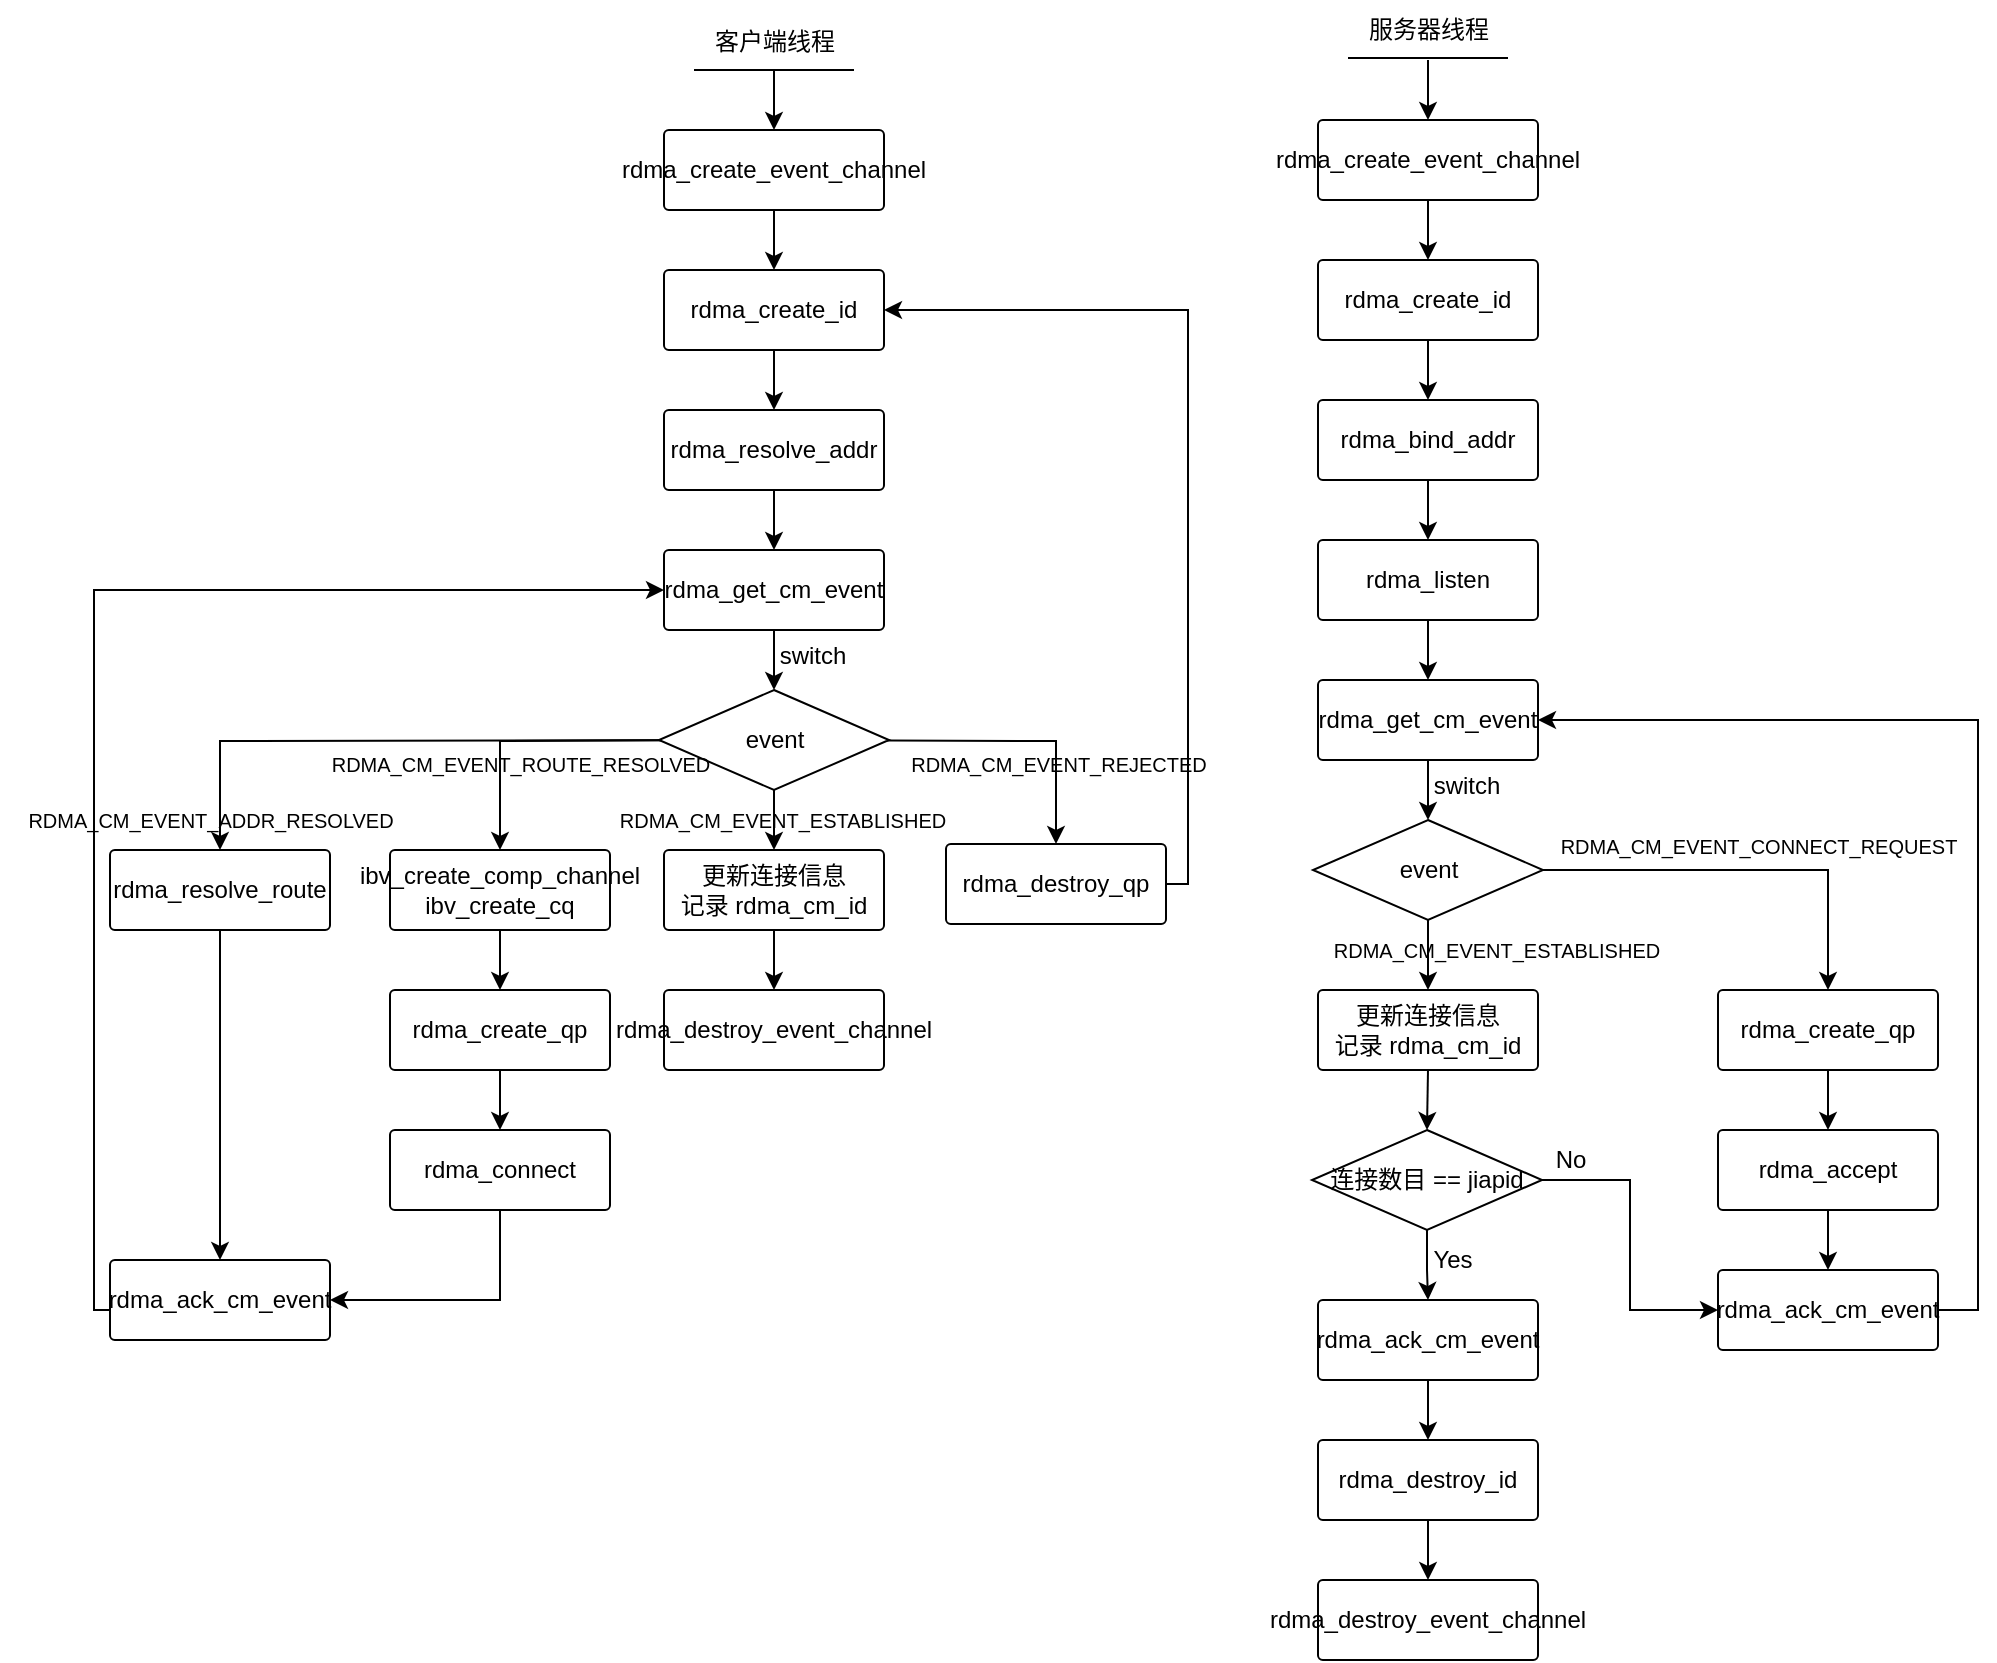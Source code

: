 <mxfile version="26.0.16">
  <diagram name="第 1 页" id="SqEImZ11hb5wvaP71WHp">
    <mxGraphModel dx="2313" dy="1078" grid="1" gridSize="10" guides="1" tooltips="1" connect="1" arrows="1" fold="1" page="1" pageScale="1" pageWidth="827" pageHeight="1169" math="0" shadow="0">
      <root>
        <mxCell id="0" />
        <mxCell id="1" parent="0" />
        <mxCell id="Riq8RpmcWjQWpSHCEzmq-1" value="" style="endArrow=none;html=1;rounded=0;" parent="1" edge="1">
          <mxGeometry width="50" height="50" relative="1" as="geometry">
            <mxPoint x="103" y="125" as="sourcePoint" />
            <mxPoint x="183" y="125" as="targetPoint" />
          </mxGeometry>
        </mxCell>
        <mxCell id="Riq8RpmcWjQWpSHCEzmq-2" value="" style="endArrow=none;html=1;rounded=0;" parent="1" edge="1">
          <mxGeometry width="50" height="50" relative="1" as="geometry">
            <mxPoint x="430" y="119" as="sourcePoint" />
            <mxPoint x="510" y="119" as="targetPoint" />
          </mxGeometry>
        </mxCell>
        <mxCell id="Riq8RpmcWjQWpSHCEzmq-3" value="客户端线程" style="text;html=1;align=center;verticalAlign=middle;resizable=0;points=[];autosize=1;strokeColor=none;fillColor=none;" parent="1" vertex="1">
          <mxGeometry x="103" y="96" width="80" height="30" as="geometry" />
        </mxCell>
        <mxCell id="Riq8RpmcWjQWpSHCEzmq-62" style="edgeStyle=orthogonalEdgeStyle;rounded=0;orthogonalLoop=1;jettySize=auto;html=1;exitX=0.5;exitY=1;exitDx=0;exitDy=0;entryX=0.5;entryY=0;entryDx=0;entryDy=0;" parent="1" source="Riq8RpmcWjQWpSHCEzmq-6" target="Riq8RpmcWjQWpSHCEzmq-7" edge="1">
          <mxGeometry relative="1" as="geometry" />
        </mxCell>
        <mxCell id="Riq8RpmcWjQWpSHCEzmq-6" value="rdma_create_event_channel" style="rounded=1;whiteSpace=wrap;html=1;arcSize=6;" parent="1" vertex="1">
          <mxGeometry x="88" y="155" width="110" height="40" as="geometry" />
        </mxCell>
        <mxCell id="Riq8RpmcWjQWpSHCEzmq-65" style="edgeStyle=orthogonalEdgeStyle;rounded=0;orthogonalLoop=1;jettySize=auto;html=1;exitX=0.5;exitY=1;exitDx=0;exitDy=0;entryX=0.5;entryY=0;entryDx=0;entryDy=0;" parent="1" source="Riq8RpmcWjQWpSHCEzmq-7" target="Riq8RpmcWjQWpSHCEzmq-8" edge="1">
          <mxGeometry relative="1" as="geometry" />
        </mxCell>
        <mxCell id="Riq8RpmcWjQWpSHCEzmq-7" value="rdma_create_id" style="rounded=1;whiteSpace=wrap;html=1;arcSize=6;" parent="1" vertex="1">
          <mxGeometry x="88" y="225" width="110" height="40" as="geometry" />
        </mxCell>
        <mxCell id="Riq8RpmcWjQWpSHCEzmq-67" style="edgeStyle=orthogonalEdgeStyle;rounded=0;orthogonalLoop=1;jettySize=auto;html=1;exitX=0.5;exitY=1;exitDx=0;exitDy=0;entryX=0.5;entryY=0;entryDx=0;entryDy=0;" parent="1" source="Riq8RpmcWjQWpSHCEzmq-8" target="Riq8RpmcWjQWpSHCEzmq-66" edge="1">
          <mxGeometry relative="1" as="geometry" />
        </mxCell>
        <mxCell id="Riq8RpmcWjQWpSHCEzmq-8" value="rdma_resolve_addr" style="rounded=1;whiteSpace=wrap;html=1;arcSize=6;" parent="1" vertex="1">
          <mxGeometry x="88" y="295" width="110" height="40" as="geometry" />
        </mxCell>
        <mxCell id="Riq8RpmcWjQWpSHCEzmq-24" style="edgeStyle=orthogonalEdgeStyle;rounded=0;orthogonalLoop=1;jettySize=auto;html=1;exitX=0.5;exitY=1;exitDx=0;exitDy=0;entryX=0.5;entryY=0;entryDx=0;entryDy=0;" parent="1" source="Riq8RpmcWjQWpSHCEzmq-11" target="Riq8RpmcWjQWpSHCEzmq-12" edge="1">
          <mxGeometry relative="1" as="geometry" />
        </mxCell>
        <mxCell id="Riq8RpmcWjQWpSHCEzmq-11" value="rdma_create_event_channel" style="rounded=1;whiteSpace=wrap;html=1;arcSize=6;" parent="1" vertex="1">
          <mxGeometry x="415" y="150" width="110" height="40" as="geometry" />
        </mxCell>
        <mxCell id="Riq8RpmcWjQWpSHCEzmq-25" style="edgeStyle=orthogonalEdgeStyle;rounded=0;orthogonalLoop=1;jettySize=auto;html=1;exitX=0.5;exitY=1;exitDx=0;exitDy=0;entryX=0.5;entryY=0;entryDx=0;entryDy=0;" parent="1" source="Riq8RpmcWjQWpSHCEzmq-12" target="Riq8RpmcWjQWpSHCEzmq-13" edge="1">
          <mxGeometry relative="1" as="geometry" />
        </mxCell>
        <mxCell id="Riq8RpmcWjQWpSHCEzmq-12" value="rdma_create_id" style="rounded=1;whiteSpace=wrap;html=1;arcSize=6;" parent="1" vertex="1">
          <mxGeometry x="415" y="220" width="110" height="40" as="geometry" />
        </mxCell>
        <mxCell id="Riq8RpmcWjQWpSHCEzmq-26" style="edgeStyle=orthogonalEdgeStyle;rounded=0;orthogonalLoop=1;jettySize=auto;html=1;exitX=0.5;exitY=1;exitDx=0;exitDy=0;entryX=0.5;entryY=0;entryDx=0;entryDy=0;" parent="1" source="Riq8RpmcWjQWpSHCEzmq-13" target="Riq8RpmcWjQWpSHCEzmq-16" edge="1">
          <mxGeometry relative="1" as="geometry" />
        </mxCell>
        <mxCell id="Riq8RpmcWjQWpSHCEzmq-13" value="rdma_bind_addr" style="rounded=1;whiteSpace=wrap;html=1;arcSize=6;" parent="1" vertex="1">
          <mxGeometry x="415" y="290" width="110" height="40" as="geometry" />
        </mxCell>
        <mxCell id="Riq8RpmcWjQWpSHCEzmq-27" style="edgeStyle=orthogonalEdgeStyle;rounded=0;orthogonalLoop=1;jettySize=auto;html=1;exitX=0.5;exitY=1;exitDx=0;exitDy=0;entryX=0.5;entryY=0;entryDx=0;entryDy=0;" parent="1" source="Riq8RpmcWjQWpSHCEzmq-16" target="Riq8RpmcWjQWpSHCEzmq-19" edge="1">
          <mxGeometry relative="1" as="geometry" />
        </mxCell>
        <mxCell id="Riq8RpmcWjQWpSHCEzmq-16" value="rdma_listen" style="rounded=1;whiteSpace=wrap;html=1;arcSize=6;" parent="1" vertex="1">
          <mxGeometry x="415" y="360" width="110" height="40" as="geometry" />
        </mxCell>
        <mxCell id="Riq8RpmcWjQWpSHCEzmq-46" style="edgeStyle=orthogonalEdgeStyle;rounded=0;orthogonalLoop=1;jettySize=auto;html=1;exitX=0.5;exitY=1;exitDx=0;exitDy=0;entryX=0.5;entryY=0;entryDx=0;entryDy=0;" parent="1" source="Riq8RpmcWjQWpSHCEzmq-18" target="Riq8RpmcWjQWpSHCEzmq-45" edge="1">
          <mxGeometry relative="1" as="geometry" />
        </mxCell>
        <mxCell id="Riq8RpmcWjQWpSHCEzmq-18" value="rdma_accept" style="rounded=1;whiteSpace=wrap;html=1;arcSize=6;" parent="1" vertex="1">
          <mxGeometry x="615" y="655" width="110" height="40" as="geometry" />
        </mxCell>
        <mxCell id="Riq8RpmcWjQWpSHCEzmq-29" style="edgeStyle=orthogonalEdgeStyle;rounded=0;orthogonalLoop=1;jettySize=auto;html=1;exitX=0.5;exitY=1;exitDx=0;exitDy=0;entryX=0.5;entryY=0;entryDx=0;entryDy=0;" parent="1" source="Riq8RpmcWjQWpSHCEzmq-19" target="Riq8RpmcWjQWpSHCEzmq-28" edge="1">
          <mxGeometry relative="1" as="geometry" />
        </mxCell>
        <mxCell id="Riq8RpmcWjQWpSHCEzmq-19" value="rdma_get_cm_event" style="rounded=1;whiteSpace=wrap;html=1;arcSize=6;" parent="1" vertex="1">
          <mxGeometry x="415" y="430" width="110" height="40" as="geometry" />
        </mxCell>
        <mxCell id="Riq8RpmcWjQWpSHCEzmq-22" value="" style="endArrow=classic;html=1;rounded=0;entryX=0.5;entryY=0;entryDx=0;entryDy=0;" parent="1" target="Riq8RpmcWjQWpSHCEzmq-11" edge="1">
          <mxGeometry width="50" height="50" relative="1" as="geometry">
            <mxPoint x="470" y="120" as="sourcePoint" />
            <mxPoint x="625" y="120" as="targetPoint" />
          </mxGeometry>
        </mxCell>
        <mxCell id="Riq8RpmcWjQWpSHCEzmq-23" value="服务器线程" style="text;html=1;align=center;verticalAlign=middle;resizable=0;points=[];autosize=1;strokeColor=none;fillColor=none;" parent="1" vertex="1">
          <mxGeometry x="430" y="90" width="80" height="30" as="geometry" />
        </mxCell>
        <mxCell id="Riq8RpmcWjQWpSHCEzmq-33" style="edgeStyle=orthogonalEdgeStyle;rounded=0;orthogonalLoop=1;jettySize=auto;html=1;exitX=0.5;exitY=1;exitDx=0;exitDy=0;entryX=0.5;entryY=0;entryDx=0;entryDy=0;" parent="1" source="Riq8RpmcWjQWpSHCEzmq-28" target="Riq8RpmcWjQWpSHCEzmq-32" edge="1">
          <mxGeometry relative="1" as="geometry" />
        </mxCell>
        <mxCell id="Riq8RpmcWjQWpSHCEzmq-38" style="edgeStyle=orthogonalEdgeStyle;rounded=0;orthogonalLoop=1;jettySize=auto;html=1;exitX=1;exitY=0.5;exitDx=0;exitDy=0;entryX=0.5;entryY=0;entryDx=0;entryDy=0;" parent="1" source="Riq8RpmcWjQWpSHCEzmq-28" target="Riq8RpmcWjQWpSHCEzmq-39" edge="1">
          <mxGeometry relative="1" as="geometry">
            <mxPoint x="665" y="525.455" as="targetPoint" />
          </mxGeometry>
        </mxCell>
        <mxCell id="Riq8RpmcWjQWpSHCEzmq-28" value="event" style="rhombus;whiteSpace=wrap;html=1;" parent="1" vertex="1">
          <mxGeometry x="412.5" y="500" width="115" height="50" as="geometry" />
        </mxCell>
        <mxCell id="Riq8RpmcWjQWpSHCEzmq-52" style="edgeStyle=orthogonalEdgeStyle;rounded=0;orthogonalLoop=1;jettySize=auto;html=1;exitX=0.5;exitY=1;exitDx=0;exitDy=0;entryX=0.5;entryY=0;entryDx=0;entryDy=0;" parent="1" source="Riq8RpmcWjQWpSHCEzmq-32" target="Riq8RpmcWjQWpSHCEzmq-42" edge="1">
          <mxGeometry relative="1" as="geometry" />
        </mxCell>
        <mxCell id="Riq8RpmcWjQWpSHCEzmq-32" value="更新连接信息&lt;div&gt;记录 rdma_cm_id&lt;/div&gt;" style="rounded=1;whiteSpace=wrap;html=1;arcSize=6;" parent="1" vertex="1">
          <mxGeometry x="415" y="585" width="110" height="40" as="geometry" />
        </mxCell>
        <mxCell id="Riq8RpmcWjQWpSHCEzmq-34" value="&lt;font style=&quot;font-size: 10px;&quot;&gt;RDMA_CM_EVENT_CONNECT_REQUEST&lt;/font&gt;" style="text;html=1;align=center;verticalAlign=middle;resizable=0;points=[];autosize=1;strokeColor=none;fillColor=none;" parent="1" vertex="1">
          <mxGeometry x="525" y="498" width="220" height="30" as="geometry" />
        </mxCell>
        <mxCell id="Riq8RpmcWjQWpSHCEzmq-37" value="switch" style="text;html=1;align=center;verticalAlign=middle;resizable=0;points=[];autosize=1;strokeColor=none;fillColor=none;" parent="1" vertex="1">
          <mxGeometry x="459" y="468" width="60" height="30" as="geometry" />
        </mxCell>
        <mxCell id="Riq8RpmcWjQWpSHCEzmq-43" style="edgeStyle=orthogonalEdgeStyle;rounded=0;orthogonalLoop=1;jettySize=auto;html=1;exitX=0.5;exitY=1;exitDx=0;exitDy=0;entryX=0.5;entryY=0;entryDx=0;entryDy=0;" parent="1" source="Riq8RpmcWjQWpSHCEzmq-39" target="Riq8RpmcWjQWpSHCEzmq-18" edge="1">
          <mxGeometry relative="1" as="geometry" />
        </mxCell>
        <mxCell id="Riq8RpmcWjQWpSHCEzmq-39" value="rdma_create_qp" style="rounded=1;whiteSpace=wrap;html=1;arcSize=6;" parent="1" vertex="1">
          <mxGeometry x="615" y="585" width="110" height="40" as="geometry" />
        </mxCell>
        <mxCell id="Riq8RpmcWjQWpSHCEzmq-40" value="&lt;font style=&quot;font-size: 10px;&quot;&gt;RDMA_CM_EVENT_ESTABLISHED&lt;/font&gt;" style="text;html=1;align=center;verticalAlign=middle;resizable=0;points=[];autosize=1;strokeColor=none;fillColor=none;" parent="1" vertex="1">
          <mxGeometry x="409" y="550" width="190" height="30" as="geometry" />
        </mxCell>
        <mxCell id="Riq8RpmcWjQWpSHCEzmq-54" style="edgeStyle=orthogonalEdgeStyle;rounded=0;orthogonalLoop=1;jettySize=auto;html=1;exitX=1;exitY=0.5;exitDx=0;exitDy=0;entryX=0;entryY=0.5;entryDx=0;entryDy=0;" parent="1" source="Riq8RpmcWjQWpSHCEzmq-42" target="Riq8RpmcWjQWpSHCEzmq-45" edge="1">
          <mxGeometry relative="1" as="geometry" />
        </mxCell>
        <mxCell id="Riq8RpmcWjQWpSHCEzmq-42" value="连接数目 == jiapid" style="rhombus;whiteSpace=wrap;html=1;" parent="1" vertex="1">
          <mxGeometry x="412" y="655" width="115" height="50" as="geometry" />
        </mxCell>
        <mxCell id="E2ze0BFsvlD_A244Hqkg-1" style="edgeStyle=orthogonalEdgeStyle;rounded=0;orthogonalLoop=1;jettySize=auto;html=1;exitX=1;exitY=0.5;exitDx=0;exitDy=0;entryX=1;entryY=0.5;entryDx=0;entryDy=0;" edge="1" parent="1" source="Riq8RpmcWjQWpSHCEzmq-45" target="Riq8RpmcWjQWpSHCEzmq-19">
          <mxGeometry relative="1" as="geometry" />
        </mxCell>
        <mxCell id="Riq8RpmcWjQWpSHCEzmq-45" value="rdma_ack_cm_event" style="rounded=1;whiteSpace=wrap;html=1;arcSize=6;" parent="1" vertex="1">
          <mxGeometry x="615" y="725" width="110" height="40" as="geometry" />
        </mxCell>
        <mxCell id="Riq8RpmcWjQWpSHCEzmq-51" value="" style="edgeStyle=orthogonalEdgeStyle;rounded=0;orthogonalLoop=1;jettySize=auto;html=1;exitX=0.5;exitY=1;exitDx=0;exitDy=0;" parent="1" source="Riq8RpmcWjQWpSHCEzmq-42" target="Riq8RpmcWjQWpSHCEzmq-50" edge="1">
          <mxGeometry relative="1" as="geometry">
            <mxPoint x="467.25" y="740" as="targetPoint" />
            <mxPoint x="468" y="705" as="sourcePoint" />
          </mxGeometry>
        </mxCell>
        <mxCell id="Riq8RpmcWjQWpSHCEzmq-60" style="edgeStyle=orthogonalEdgeStyle;rounded=0;orthogonalLoop=1;jettySize=auto;html=1;exitX=0.5;exitY=1;exitDx=0;exitDy=0;entryX=0.5;entryY=0;entryDx=0;entryDy=0;" parent="1" source="Riq8RpmcWjQWpSHCEzmq-50" target="Riq8RpmcWjQWpSHCEzmq-59" edge="1">
          <mxGeometry relative="1" as="geometry" />
        </mxCell>
        <mxCell id="Riq8RpmcWjQWpSHCEzmq-50" value="rdma_ack_cm_event" style="rounded=1;whiteSpace=wrap;html=1;arcSize=6;" parent="1" vertex="1">
          <mxGeometry x="415" y="740" width="110" height="40" as="geometry" />
        </mxCell>
        <mxCell id="Riq8RpmcWjQWpSHCEzmq-56" value="No" style="text;html=1;align=center;verticalAlign=middle;resizable=0;points=[];autosize=1;strokeColor=none;fillColor=none;" parent="1" vertex="1">
          <mxGeometry x="520.5" y="655" width="40" height="30" as="geometry" />
        </mxCell>
        <mxCell id="Riq8RpmcWjQWpSHCEzmq-57" value="Yes" style="text;html=1;align=center;verticalAlign=middle;resizable=0;points=[];autosize=1;strokeColor=none;fillColor=none;" parent="1" vertex="1">
          <mxGeometry x="462" y="705" width="40" height="30" as="geometry" />
        </mxCell>
        <mxCell id="Riq8RpmcWjQWpSHCEzmq-74" style="edgeStyle=orthogonalEdgeStyle;rounded=0;orthogonalLoop=1;jettySize=auto;html=1;exitX=0.5;exitY=1;exitDx=0;exitDy=0;entryX=0.5;entryY=0;entryDx=0;entryDy=0;" parent="1" source="Riq8RpmcWjQWpSHCEzmq-59" target="Riq8RpmcWjQWpSHCEzmq-73" edge="1">
          <mxGeometry relative="1" as="geometry" />
        </mxCell>
        <mxCell id="Riq8RpmcWjQWpSHCEzmq-59" value="rdma_destroy_id" style="rounded=1;whiteSpace=wrap;html=1;arcSize=6;" parent="1" vertex="1">
          <mxGeometry x="415" y="810" width="110" height="40" as="geometry" />
        </mxCell>
        <mxCell id="Riq8RpmcWjQWpSHCEzmq-61" value="" style="endArrow=classic;html=1;rounded=0;entryX=0.5;entryY=0;entryDx=0;entryDy=0;" parent="1" target="Riq8RpmcWjQWpSHCEzmq-6" edge="1">
          <mxGeometry width="50" height="50" relative="1" as="geometry">
            <mxPoint x="143" y="125" as="sourcePoint" />
            <mxPoint x="3" y="185" as="targetPoint" />
          </mxGeometry>
        </mxCell>
        <mxCell id="Riq8RpmcWjQWpSHCEzmq-69" style="edgeStyle=orthogonalEdgeStyle;rounded=0;orthogonalLoop=1;jettySize=auto;html=1;exitX=0.5;exitY=1;exitDx=0;exitDy=0;entryX=0.5;entryY=0;entryDx=0;entryDy=0;" parent="1" source="Riq8RpmcWjQWpSHCEzmq-66" target="Riq8RpmcWjQWpSHCEzmq-68" edge="1">
          <mxGeometry relative="1" as="geometry" />
        </mxCell>
        <mxCell id="Riq8RpmcWjQWpSHCEzmq-66" value="rdma_get_cm_event" style="rounded=1;whiteSpace=wrap;html=1;arcSize=6;" parent="1" vertex="1">
          <mxGeometry x="88" y="365" width="110" height="40" as="geometry" />
        </mxCell>
        <mxCell id="Riq8RpmcWjQWpSHCEzmq-71" style="edgeStyle=orthogonalEdgeStyle;rounded=0;orthogonalLoop=1;jettySize=auto;html=1;exitX=0.5;exitY=1;exitDx=0;exitDy=0;entryX=0.5;entryY=0;entryDx=0;entryDy=0;" parent="1" source="Riq8RpmcWjQWpSHCEzmq-68" target="Riq8RpmcWjQWpSHCEzmq-70" edge="1">
          <mxGeometry relative="1" as="geometry" />
        </mxCell>
        <mxCell id="Riq8RpmcWjQWpSHCEzmq-78" style="edgeStyle=orthogonalEdgeStyle;rounded=0;orthogonalLoop=1;jettySize=auto;html=1;exitX=0;exitY=0.5;exitDx=0;exitDy=0;entryX=0.5;entryY=0;entryDx=0;entryDy=0;" parent="1" target="Riq8RpmcWjQWpSHCEzmq-75" edge="1">
          <mxGeometry relative="1" as="geometry">
            <mxPoint x="118.5" y="460" as="sourcePoint" />
          </mxGeometry>
        </mxCell>
        <mxCell id="Riq8RpmcWjQWpSHCEzmq-79" style="edgeStyle=orthogonalEdgeStyle;rounded=0;orthogonalLoop=1;jettySize=auto;html=1;exitX=0;exitY=0.5;exitDx=0;exitDy=0;entryX=0.5;entryY=0;entryDx=0;entryDy=0;" parent="1" target="Riq8RpmcWjQWpSHCEzmq-76" edge="1">
          <mxGeometry relative="1" as="geometry">
            <mxPoint x="118.5" y="460" as="sourcePoint" />
          </mxGeometry>
        </mxCell>
        <mxCell id="Riq8RpmcWjQWpSHCEzmq-90" style="edgeStyle=orthogonalEdgeStyle;rounded=0;orthogonalLoop=1;jettySize=auto;html=1;exitX=0;exitY=0.5;exitDx=0;exitDy=0;entryX=0.5;entryY=0;entryDx=0;entryDy=0;" parent="1" target="Riq8RpmcWjQWpSHCEzmq-89" edge="1">
          <mxGeometry relative="1" as="geometry">
            <mxPoint x="118.5" y="460" as="sourcePoint" />
          </mxGeometry>
        </mxCell>
        <mxCell id="Riq8RpmcWjQWpSHCEzmq-68" value="event" style="rhombus;whiteSpace=wrap;html=1;" parent="1" vertex="1">
          <mxGeometry x="85.5" y="435" width="115" height="50" as="geometry" />
        </mxCell>
        <mxCell id="Riq8RpmcWjQWpSHCEzmq-99" style="edgeStyle=orthogonalEdgeStyle;rounded=0;orthogonalLoop=1;jettySize=auto;html=1;exitX=0.5;exitY=1;exitDx=0;exitDy=0;entryX=0.5;entryY=0;entryDx=0;entryDy=0;" parent="1" source="Riq8RpmcWjQWpSHCEzmq-70" target="Riq8RpmcWjQWpSHCEzmq-98" edge="1">
          <mxGeometry relative="1" as="geometry" />
        </mxCell>
        <mxCell id="Riq8RpmcWjQWpSHCEzmq-70" value="更新连接信息&lt;div&gt;记录 rdma_cm_id&lt;/div&gt;" style="rounded=1;whiteSpace=wrap;html=1;arcSize=6;" parent="1" vertex="1">
          <mxGeometry x="88" y="515" width="110" height="40" as="geometry" />
        </mxCell>
        <mxCell id="Riq8RpmcWjQWpSHCEzmq-72" value="&lt;font style=&quot;font-size: 10px;&quot;&gt;RDMA_CM_EVENT_ESTABLISHED&lt;/font&gt;" style="text;html=1;align=center;verticalAlign=middle;resizable=0;points=[];autosize=1;strokeColor=none;fillColor=none;" parent="1" vertex="1">
          <mxGeometry x="52" y="485" width="190" height="30" as="geometry" />
        </mxCell>
        <mxCell id="Riq8RpmcWjQWpSHCEzmq-73" value="rdma_destroy_event_channel" style="rounded=1;whiteSpace=wrap;html=1;arcSize=6;" parent="1" vertex="1">
          <mxGeometry x="415" y="880" width="110" height="40" as="geometry" />
        </mxCell>
        <mxCell id="Riq8RpmcWjQWpSHCEzmq-94" style="edgeStyle=orthogonalEdgeStyle;rounded=0;orthogonalLoop=1;jettySize=auto;html=1;exitX=0.5;exitY=1;exitDx=0;exitDy=0;entryX=0.5;entryY=0;entryDx=0;entryDy=0;" parent="1" source="Riq8RpmcWjQWpSHCEzmq-75" target="Riq8RpmcWjQWpSHCEzmq-93" edge="1">
          <mxGeometry relative="1" as="geometry" />
        </mxCell>
        <mxCell id="Riq8RpmcWjQWpSHCEzmq-75" value="rdma_resolve_route" style="rounded=1;whiteSpace=wrap;html=1;arcSize=6;" parent="1" vertex="1">
          <mxGeometry x="-189" y="515" width="110" height="40" as="geometry" />
        </mxCell>
        <mxCell id="Riq8RpmcWjQWpSHCEzmq-84" style="edgeStyle=orthogonalEdgeStyle;rounded=0;orthogonalLoop=1;jettySize=auto;html=1;exitX=0.5;exitY=1;exitDx=0;exitDy=0;entryX=0.5;entryY=0;entryDx=0;entryDy=0;" parent="1" source="Riq8RpmcWjQWpSHCEzmq-76" target="Riq8RpmcWjQWpSHCEzmq-83" edge="1">
          <mxGeometry relative="1" as="geometry" />
        </mxCell>
        <mxCell id="Riq8RpmcWjQWpSHCEzmq-76" value="ibv_create_comp_channel&lt;div&gt;ibv_create_cq&lt;/div&gt;" style="rounded=1;whiteSpace=wrap;html=1;arcSize=6;" parent="1" vertex="1">
          <mxGeometry x="-49" y="515" width="110" height="40" as="geometry" />
        </mxCell>
        <mxCell id="Riq8RpmcWjQWpSHCEzmq-81" value="&lt;font style=&quot;font-size: 10px;&quot;&gt;RDMA_CM_EVENT_ADDR_RESOLVED&lt;/font&gt;" style="text;html=1;align=center;verticalAlign=middle;resizable=0;points=[];autosize=1;strokeColor=none;fillColor=none;" parent="1" vertex="1">
          <mxGeometry x="-244" y="485" width="210" height="30" as="geometry" />
        </mxCell>
        <mxCell id="Riq8RpmcWjQWpSHCEzmq-82" value="&lt;span style=&quot;font-size: 10px;&quot;&gt;RDMA_CM_EVENT_ROUTE_RESOLVED&lt;/span&gt;" style="text;html=1;align=center;verticalAlign=middle;resizable=0;points=[];autosize=1;strokeColor=none;fillColor=none;" parent="1" vertex="1">
          <mxGeometry x="-89" y="457" width="210" height="30" as="geometry" />
        </mxCell>
        <mxCell id="Riq8RpmcWjQWpSHCEzmq-86" style="edgeStyle=orthogonalEdgeStyle;rounded=0;orthogonalLoop=1;jettySize=auto;html=1;exitX=0.5;exitY=1;exitDx=0;exitDy=0;entryX=0.5;entryY=0;entryDx=0;entryDy=0;" parent="1" source="Riq8RpmcWjQWpSHCEzmq-83" target="Riq8RpmcWjQWpSHCEzmq-85" edge="1">
          <mxGeometry relative="1" as="geometry" />
        </mxCell>
        <mxCell id="Riq8RpmcWjQWpSHCEzmq-83" value="rdma_create_qp" style="rounded=1;whiteSpace=wrap;html=1;arcSize=6;" parent="1" vertex="1">
          <mxGeometry x="-49" y="585" width="110" height="40" as="geometry" />
        </mxCell>
        <mxCell id="Riq8RpmcWjQWpSHCEzmq-95" style="edgeStyle=orthogonalEdgeStyle;rounded=0;orthogonalLoop=1;jettySize=auto;html=1;exitX=0.5;exitY=1;exitDx=0;exitDy=0;entryX=1;entryY=0.5;entryDx=0;entryDy=0;" parent="1" source="Riq8RpmcWjQWpSHCEzmq-85" target="Riq8RpmcWjQWpSHCEzmq-93" edge="1">
          <mxGeometry relative="1" as="geometry" />
        </mxCell>
        <mxCell id="Riq8RpmcWjQWpSHCEzmq-85" value="rdma_connect" style="rounded=1;whiteSpace=wrap;html=1;arcSize=6;" parent="1" vertex="1">
          <mxGeometry x="-49" y="655" width="110" height="40" as="geometry" />
        </mxCell>
        <mxCell id="Riq8RpmcWjQWpSHCEzmq-88" value="&lt;font style=&quot;font-size: 10px;&quot;&gt;RDMA_CM_EVENT_REJECTED&lt;/font&gt;" style="text;html=1;align=center;verticalAlign=middle;resizable=0;points=[];autosize=1;strokeColor=none;fillColor=none;" parent="1" vertex="1">
          <mxGeometry x="200" y="457" width="170" height="30" as="geometry" />
        </mxCell>
        <mxCell id="Riq8RpmcWjQWpSHCEzmq-100" style="edgeStyle=orthogonalEdgeStyle;rounded=0;orthogonalLoop=1;jettySize=auto;html=1;exitX=1;exitY=0.5;exitDx=0;exitDy=0;entryX=1;entryY=0.5;entryDx=0;entryDy=0;" parent="1" source="Riq8RpmcWjQWpSHCEzmq-89" target="Riq8RpmcWjQWpSHCEzmq-7" edge="1">
          <mxGeometry relative="1" as="geometry">
            <Array as="points">
              <mxPoint x="350" y="532" />
              <mxPoint x="350" y="245" />
            </Array>
          </mxGeometry>
        </mxCell>
        <mxCell id="Riq8RpmcWjQWpSHCEzmq-89" value="rdma_destroy_qp" style="rounded=1;whiteSpace=wrap;html=1;arcSize=6;" parent="1" vertex="1">
          <mxGeometry x="229" y="512" width="110" height="40" as="geometry" />
        </mxCell>
        <mxCell id="Riq8RpmcWjQWpSHCEzmq-96" style="edgeStyle=orthogonalEdgeStyle;rounded=0;orthogonalLoop=1;jettySize=auto;html=1;exitX=0;exitY=0.5;exitDx=0;exitDy=0;entryX=0;entryY=0.5;entryDx=0;entryDy=0;jumpStyle=arc;" parent="1" source="Riq8RpmcWjQWpSHCEzmq-93" target="Riq8RpmcWjQWpSHCEzmq-66" edge="1">
          <mxGeometry relative="1" as="geometry">
            <Array as="points">
              <mxPoint x="-197" y="745" />
              <mxPoint x="-197" y="385" />
            </Array>
          </mxGeometry>
        </mxCell>
        <mxCell id="Riq8RpmcWjQWpSHCEzmq-93" value="rdma_ack_cm_event" style="rounded=1;whiteSpace=wrap;html=1;arcSize=6;" parent="1" vertex="1">
          <mxGeometry x="-189" y="720" width="110" height="40" as="geometry" />
        </mxCell>
        <mxCell id="Riq8RpmcWjQWpSHCEzmq-98" value="rdma_destroy_event_channel" style="rounded=1;whiteSpace=wrap;html=1;arcSize=6;" parent="1" vertex="1">
          <mxGeometry x="88" y="585" width="110" height="40" as="geometry" />
        </mxCell>
        <mxCell id="2OygJsFjzoHM-JgJF6Tj-2" value="switch" style="text;html=1;align=center;verticalAlign=middle;resizable=0;points=[];autosize=1;strokeColor=none;fillColor=none;" parent="1" vertex="1">
          <mxGeometry x="132" y="403" width="60" height="30" as="geometry" />
        </mxCell>
      </root>
    </mxGraphModel>
  </diagram>
</mxfile>
